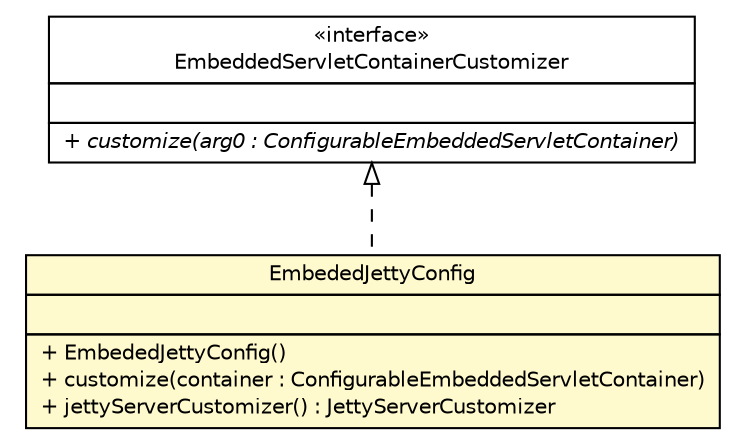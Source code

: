 #!/usr/local/bin/dot
#
# Class diagram 
# Generated by UMLGraph version R5_6-24-gf6e263 (http://www.umlgraph.org/)
#

digraph G {
	edge [fontname="Helvetica",fontsize=10,labelfontname="Helvetica",labelfontsize=10];
	node [fontname="Helvetica",fontsize=10,shape=plaintext];
	nodesep=0.25;
	ranksep=0.5;
	// com.yirendai.oss.environment.configserver.EmbededJettyConfig
	c329 [label=<<table title="com.yirendai.oss.environment.configserver.EmbededJettyConfig" border="0" cellborder="1" cellspacing="0" cellpadding="2" port="p" bgcolor="lemonChiffon" href="./EmbededJettyConfig.html">
		<tr><td><table border="0" cellspacing="0" cellpadding="1">
<tr><td align="center" balign="center"> EmbededJettyConfig </td></tr>
		</table></td></tr>
		<tr><td><table border="0" cellspacing="0" cellpadding="1">
<tr><td align="left" balign="left">  </td></tr>
		</table></td></tr>
		<tr><td><table border="0" cellspacing="0" cellpadding="1">
<tr><td align="left" balign="left"> + EmbededJettyConfig() </td></tr>
<tr><td align="left" balign="left"> + customize(container : ConfigurableEmbeddedServletContainer) </td></tr>
<tr><td align="left" balign="left"> + jettyServerCustomizer() : JettyServerCustomizer </td></tr>
		</table></td></tr>
		</table>>, URL="./EmbededJettyConfig.html", fontname="Helvetica", fontcolor="black", fontsize=10.0];
	//com.yirendai.oss.environment.configserver.EmbededJettyConfig implements org.springframework.boot.context.embedded.EmbeddedServletContainerCustomizer
	c346:p -> c329:p [dir=back,arrowtail=empty,style=dashed];
	// org.springframework.boot.context.embedded.EmbeddedServletContainerCustomizer
	c346 [label=<<table title="org.springframework.boot.context.embedded.EmbeddedServletContainerCustomizer" border="0" cellborder="1" cellspacing="0" cellpadding="2" port="p" href="http://java.sun.com/j2se/1.4.2/docs/api/org/springframework/boot/context/embedded/EmbeddedServletContainerCustomizer.html">
		<tr><td><table border="0" cellspacing="0" cellpadding="1">
<tr><td align="center" balign="center"> &#171;interface&#187; </td></tr>
<tr><td align="center" balign="center"> EmbeddedServletContainerCustomizer </td></tr>
		</table></td></tr>
		<tr><td><table border="0" cellspacing="0" cellpadding="1">
<tr><td align="left" balign="left">  </td></tr>
		</table></td></tr>
		<tr><td><table border="0" cellspacing="0" cellpadding="1">
<tr><td align="left" balign="left"><font face="Helvetica-Oblique" point-size="10.0"> + customize(arg0 : ConfigurableEmbeddedServletContainer) </font></td></tr>
		</table></td></tr>
		</table>>, URL="http://java.sun.com/j2se/1.4.2/docs/api/org/springframework/boot/context/embedded/EmbeddedServletContainerCustomizer.html", fontname="Helvetica", fontcolor="black", fontsize=10.0];
}


